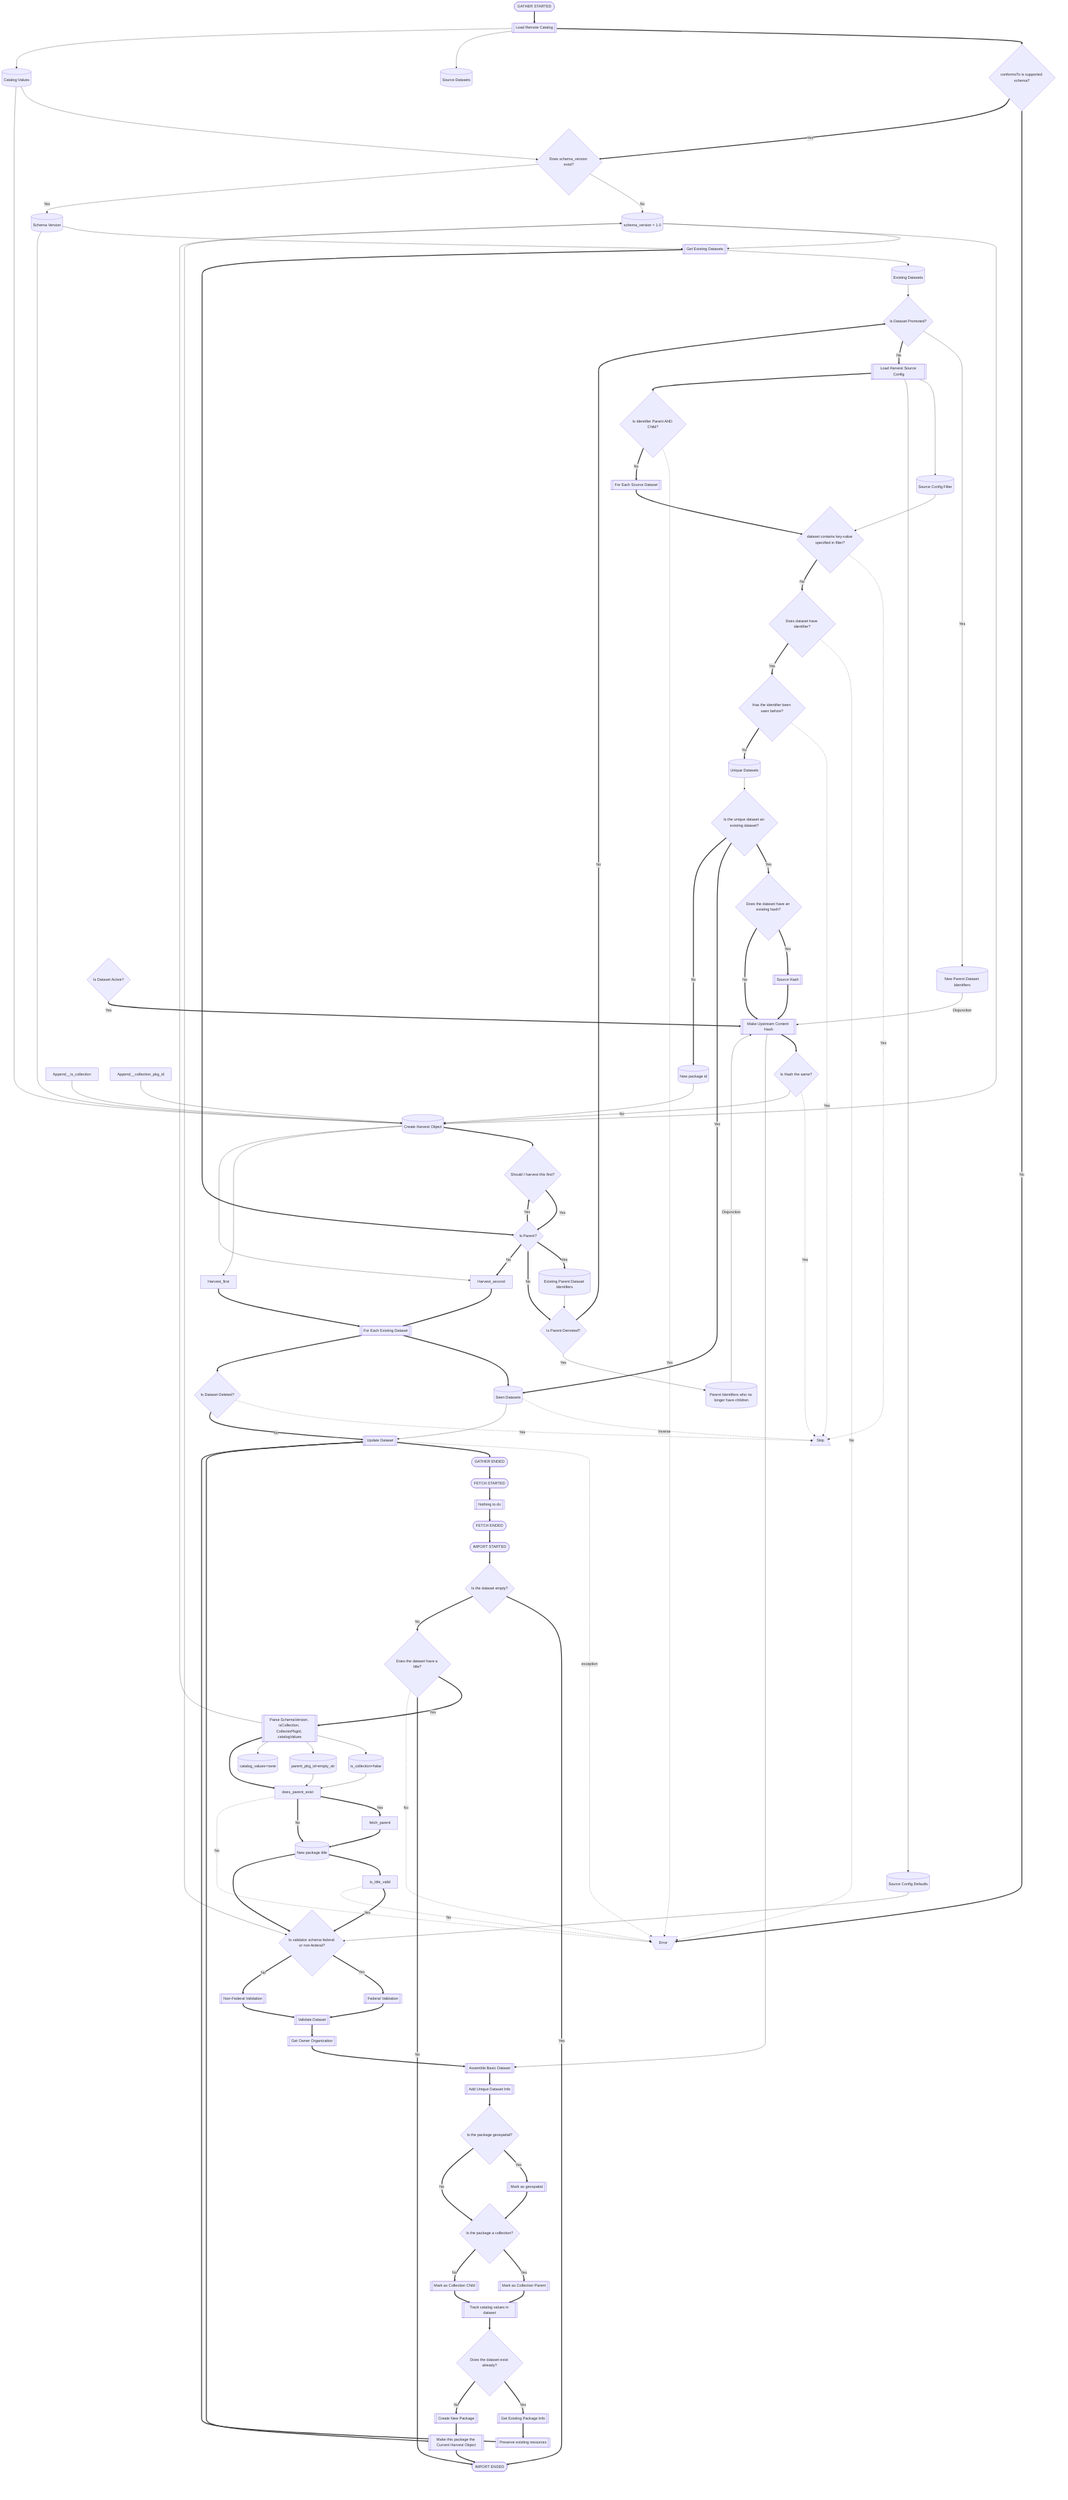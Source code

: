 flowchart TD

  %% Old Logic
  gs([GATHER STARTED])
  ge([GATHER ENDED])
  fs([FETCH STARTED])
  fe([FETCH ENDED])
  is([IMPORT STARTED])
  ie([IMPORT ENDED])
  

  %% Data
  error[\Error/]
  skip[/Skip\]
  source_data[(Source Datasets)]
  catalog_values[(Catalog Values)]
  schema_version[(Schema Version)]
  %% all_parents[(All Parent Identifiers)]
  existing_datasets[(Existing Datasets)]
  existing_parents[(Existing Parent Dataset Identifiers)]
  new_parents[(New Parent Dataset Identifiers)]
  orphaned_parents[(Parent Identifiers who no longer have children)]
  unique_datsets[(Unique Datasets)]
  seen_datasets[(Seen Datasets)]
  default_schema_version[(schema_version = 1.0)]
  default_collection[(is_collection=false)]
  default_parent[(parent_pkg_id=empty_str)]
  default_catalog[(catalog_values=none)]
  hc_filter[(Source Config Filter)]
  hc_defaults[(Source Config Defaults)]
  new_pkg_id[(New package id)]
  HarvestObjectExtra[(Create Harvest Object)]
  new_pkg_title[(New package title)]

  %% Functons
  load_remote_catalog[[Load Remote Catalog]]
  make_upstream_content_hash[[Make Upstream Content Hash]]
  load_config[[Load Harvest Source Config]]
  get_existing_datasets[[Get Existing Datasets]]
  get_source_hash[[Source Hash]]
  %% set_dataset_info[[Set Dataset Info]]
  for_each_dataset[[For Each Source Dataset]]
  for_each_existing[[For Each Existing Dataset]]
  update[[Update Dataset]]
  do_nothing[[Nothing to do]]
  extract_extras[[Parse SchemaVersion, isCollection, CollectioPkgId, catalogValues]]
  federal_validation[[Federal Validation]]
  non_federal_validation[[Non-Federal Validation]]
  validate_dataset[[Validate Dataset]]
  get_owner_org[[Get Owner Organization]]
  assemble_basic_dataset_info[[Assemble Basic Dataset]]
  add_dataset_specific_info[[Add Unique Dataset Info]]
  tag_collection_parent[[Mark as Collection Parent]]
  tag_collection_child[[Mark as Collection Child]]
  tag_geospatial[[Mark as geospatial]]
  tag_catalog_values[[Track catalog values in dataset]]
  get_existing_pkg[[Get Existing Package Info]]
  create[[Create New Package]]
  avoid_resource_overwriting[[Preserve existing resources]]
  update_object_reference[[Make this package the Current Harvest Object]]


  %% Conditional Checks
  validate_conforms_to{conformsTo is supported schema?}
  check_schema_version{Does schema_version exist?}
  is_parent_{Is Parent?}
  is_parent_demoted{Is Parent Demoted?}
  is_parent_promoted{Is Dataset Promoted?}
  is_identifier_both{Is Identifier Parent AND Child?}
  dataset_contains_filter{dataset contains key-value specified in filter?}
  has_identifier{Does dataset have identifier?}
  multiple_identifier{Has the identifier been seen before?}
  unique_existing{Is the unique dataset an existing dataset?}
  hash_exists{Does the dataset have an existing hash?}
  check_hash{Is Hash the same?}
  is_active{Is Dataset Active?}
  is_deleted{Is Dataset Deleted?}
  empty_dataset{Is the dataset empty?}
  harvest_first{Should I harvest this first?}
  is_federal{Is validator schema federal or non-federal?}
  is_existing{Is it an existing dataset?}
  is_geospatial{Is the package geospatial?}
  is_collection{Is the package a collection?}
  is_existing{Does the dataset exist already?}
  has_title{Does the dataset have a title?}


  %% Algorithm
  gs ==> load_remote_catalog
  load_remote_catalog ==> validate_conforms_to
  validate_conforms_to == No ==> error
  validate_conforms_to == Yes ==> check_schema_version
  load_remote_catalog --> source_data
  load_remote_catalog --> catalog_values
  catalog_values --> check_schema_version
  check_schema_version-- No -->default_schema_version
  check_schema_version-- Yes -->schema_version
  schema_version --> get_existing_datasets
  default_schema_version --> get_existing_datasets
  get_existing_datasets --> existing_datasets
  get_existing_datasets ==> is_parent_
  is_parent_ == Yes ==> existing_parents
  existing_parents --> is_parent_demoted
  is_parent_ == No ==> is_parent_demoted
  is_parent_demoted -- Yes --> orphaned_parents
  is_parent_demoted == No ==> is_parent_promoted
  existing_datasets --> is_parent_promoted
  is_parent_promoted -- Yes --> new_parents
  is_parent_promoted == No ==> load_config
  load_config --> hc_filter
  load_config --> hc_defaults
  load_config ==> is_identifier_both
  is_identifier_both-. Yes .-> error
  is_identifier_both == No ==> for_each_dataset
  hc_filter --> dataset_contains_filter
  for_each_dataset ==> dataset_contains_filter
  dataset_contains_filter-. Yes .-> skip
  dataset_contains_filter == No ==> has_identifier
  has_identifier-. No .-> error
  has_identifier == Yes ==> multiple_identifier
  multiple_identifier-. Yes .-> skip
  multiple_identifier == No ==> unique_datsets
  unique_datsets --> unique_existing
  unique_existing == Yes ==> hash_exists
  unique_existing == Yes ==> seen_datasets
  unique_existing == No ==> new_pkg_id
  hash_exists == Yes ==> get_source_hash
  get_source_hash ==> make_upstream_content_hash
  hash_exists == No ==> make_upstream_content_hash
  is_active == Yes ==> make_upstream_content_hash
  orphaned_parents-- Disjunction -->make_upstream_content_hash
  new_parents-- Disjunction -->make_upstream_content_hash
  make_upstream_content_hash ==> check_hash
  check_hash-. Yes .-> skip
  check_hash-- No -->HarvestObjectExtra
  new_pkg_id --> HarvestObjectExtra
  Append__is_collection --> HarvestObjectExtra
  schema_version --> HarvestObjectExtra
  default_schema_version --> HarvestObjectExtra
  catalog_values --> HarvestObjectExtra
  Append__collection_pkg_id --> HarvestObjectExtra
  HarvestObjectExtra ==> harvest_first
  harvest_first == Yes ==>
  is_parent_ == Yes ==> harvest_first
  is_parent_ == No ==> Harvest_second
  HarvestObjectExtra --> Harvest_first
  HarvestObjectExtra --> Harvest_second
  Harvest_first ==> for_each_existing
  Harvest_second ==> for_each_existing
  for_each_existing ==> seen_datasets
  for_each_existing ==> is_deleted
  seen_datasets-. Inverse .-> skip
  is_deleted-. Yes .-> skip
  seen_datasets --> update
  is_deleted== No ==>update
  update-. exception .-> error
  update ==> ge
  ge ==> fs
  fs ==> do_nothing
  do_nothing ==> fe
  fe ==> is
  is ==> empty_dataset
  empty_dataset == Yes ==> ie
  empty_dataset == No ==> has_title
  has_title == Yes ==> extract_extras
  has_title == No ==> ie
  has_title-. No .->error
  extract_extras --> default_schema_version
  extract_extras --> default_collection
  extract_extras --> default_parent
  extract_extras --> default_catalog
  extract_extras ==> does_parent_exist
  does_parent_exist == Yes ==> fetch_parent
  does_parent_exist == No ==> new_pkg_title
  does_parent_exist-. No .->error
  default_collection --> does_parent_exist
  default_parent --> does_parent_exist
  fetch_parent ==> new_pkg_title
  new_pkg_title ==> is_title_valid
  is_title_valid== Yes ==> is_federal
  is_title_valid-. No .->error
  default_schema_version --> is_federal
  hc_defaults --> is_federal
  new_pkg_title ==> is_federal
  is_federal == Yes ==> federal_validation
  is_federal == No ==> non_federal_validation
  federal_validation ==> validate_dataset
  non_federal_validation ==> validate_dataset
  validate_dataset ==> get_owner_org
  get_owner_org ==> assemble_basic_dataset_info
  make_upstream_content_hash --> assemble_basic_dataset_info
  assemble_basic_dataset_info ==> add_dataset_specific_info
  add_dataset_specific_info ==> is_geospatial
  is_geospatial == Yes ==> tag_geospatial
  is_geospatial == No ==> is_collection
  tag_geospatial ==> is_collection
  is_collection == Yes ==> tag_collection_parent
  is_collection == No ==> tag_collection_child
  tag_collection_parent ==> tag_catalog_values
  tag_collection_child ==> tag_catalog_values
  tag_catalog_values ==> is_existing
  is_existing == Yes ==> get_existing_pkg
  is_existing == No ==> create
  get_existing_pkg ==> avoid_resource_overwriting
  avoid_resource_overwriting ==> update
  create ==> update_object_reference
  update ==> update_object_reference
  update_object_reference ==> ie